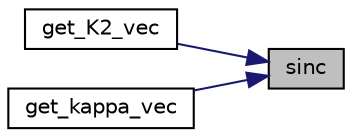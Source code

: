 digraph "sinc"
{
 // LATEX_PDF_SIZE
  edge [fontname="Helvetica",fontsize="10",labelfontname="Helvetica",labelfontsize="10"];
  node [fontname="Helvetica",fontsize="10",shape=record];
  rankdir="RL";
  Node1 [label="sinc",height=0.2,width=0.4,color="black", fillcolor="grey75", style="filled", fontcolor="black",tooltip=" "];
  Node1 -> Node2 [dir="back",color="midnightblue",fontsize="10",style="solid",fontname="Helvetica"];
  Node2 [label="get_K2_vec",height=0.2,width=0.4,color="black", fillcolor="white", style="filled",URL="$_f_f_t_8h.html#a110ee0a07ccf8ac7fe39a5b8d24b1da1",tooltip=" "];
  Node1 -> Node3 [dir="back",color="midnightblue",fontsize="10",style="solid",fontname="Helvetica"];
  Node3 [label="get_kappa_vec",height=0.2,width=0.4,color="black", fillcolor="white", style="filled",URL="$_f_f_t_8h.html#af3cea07f24f004d510b214db62ff7de1",tooltip=" "];
}
